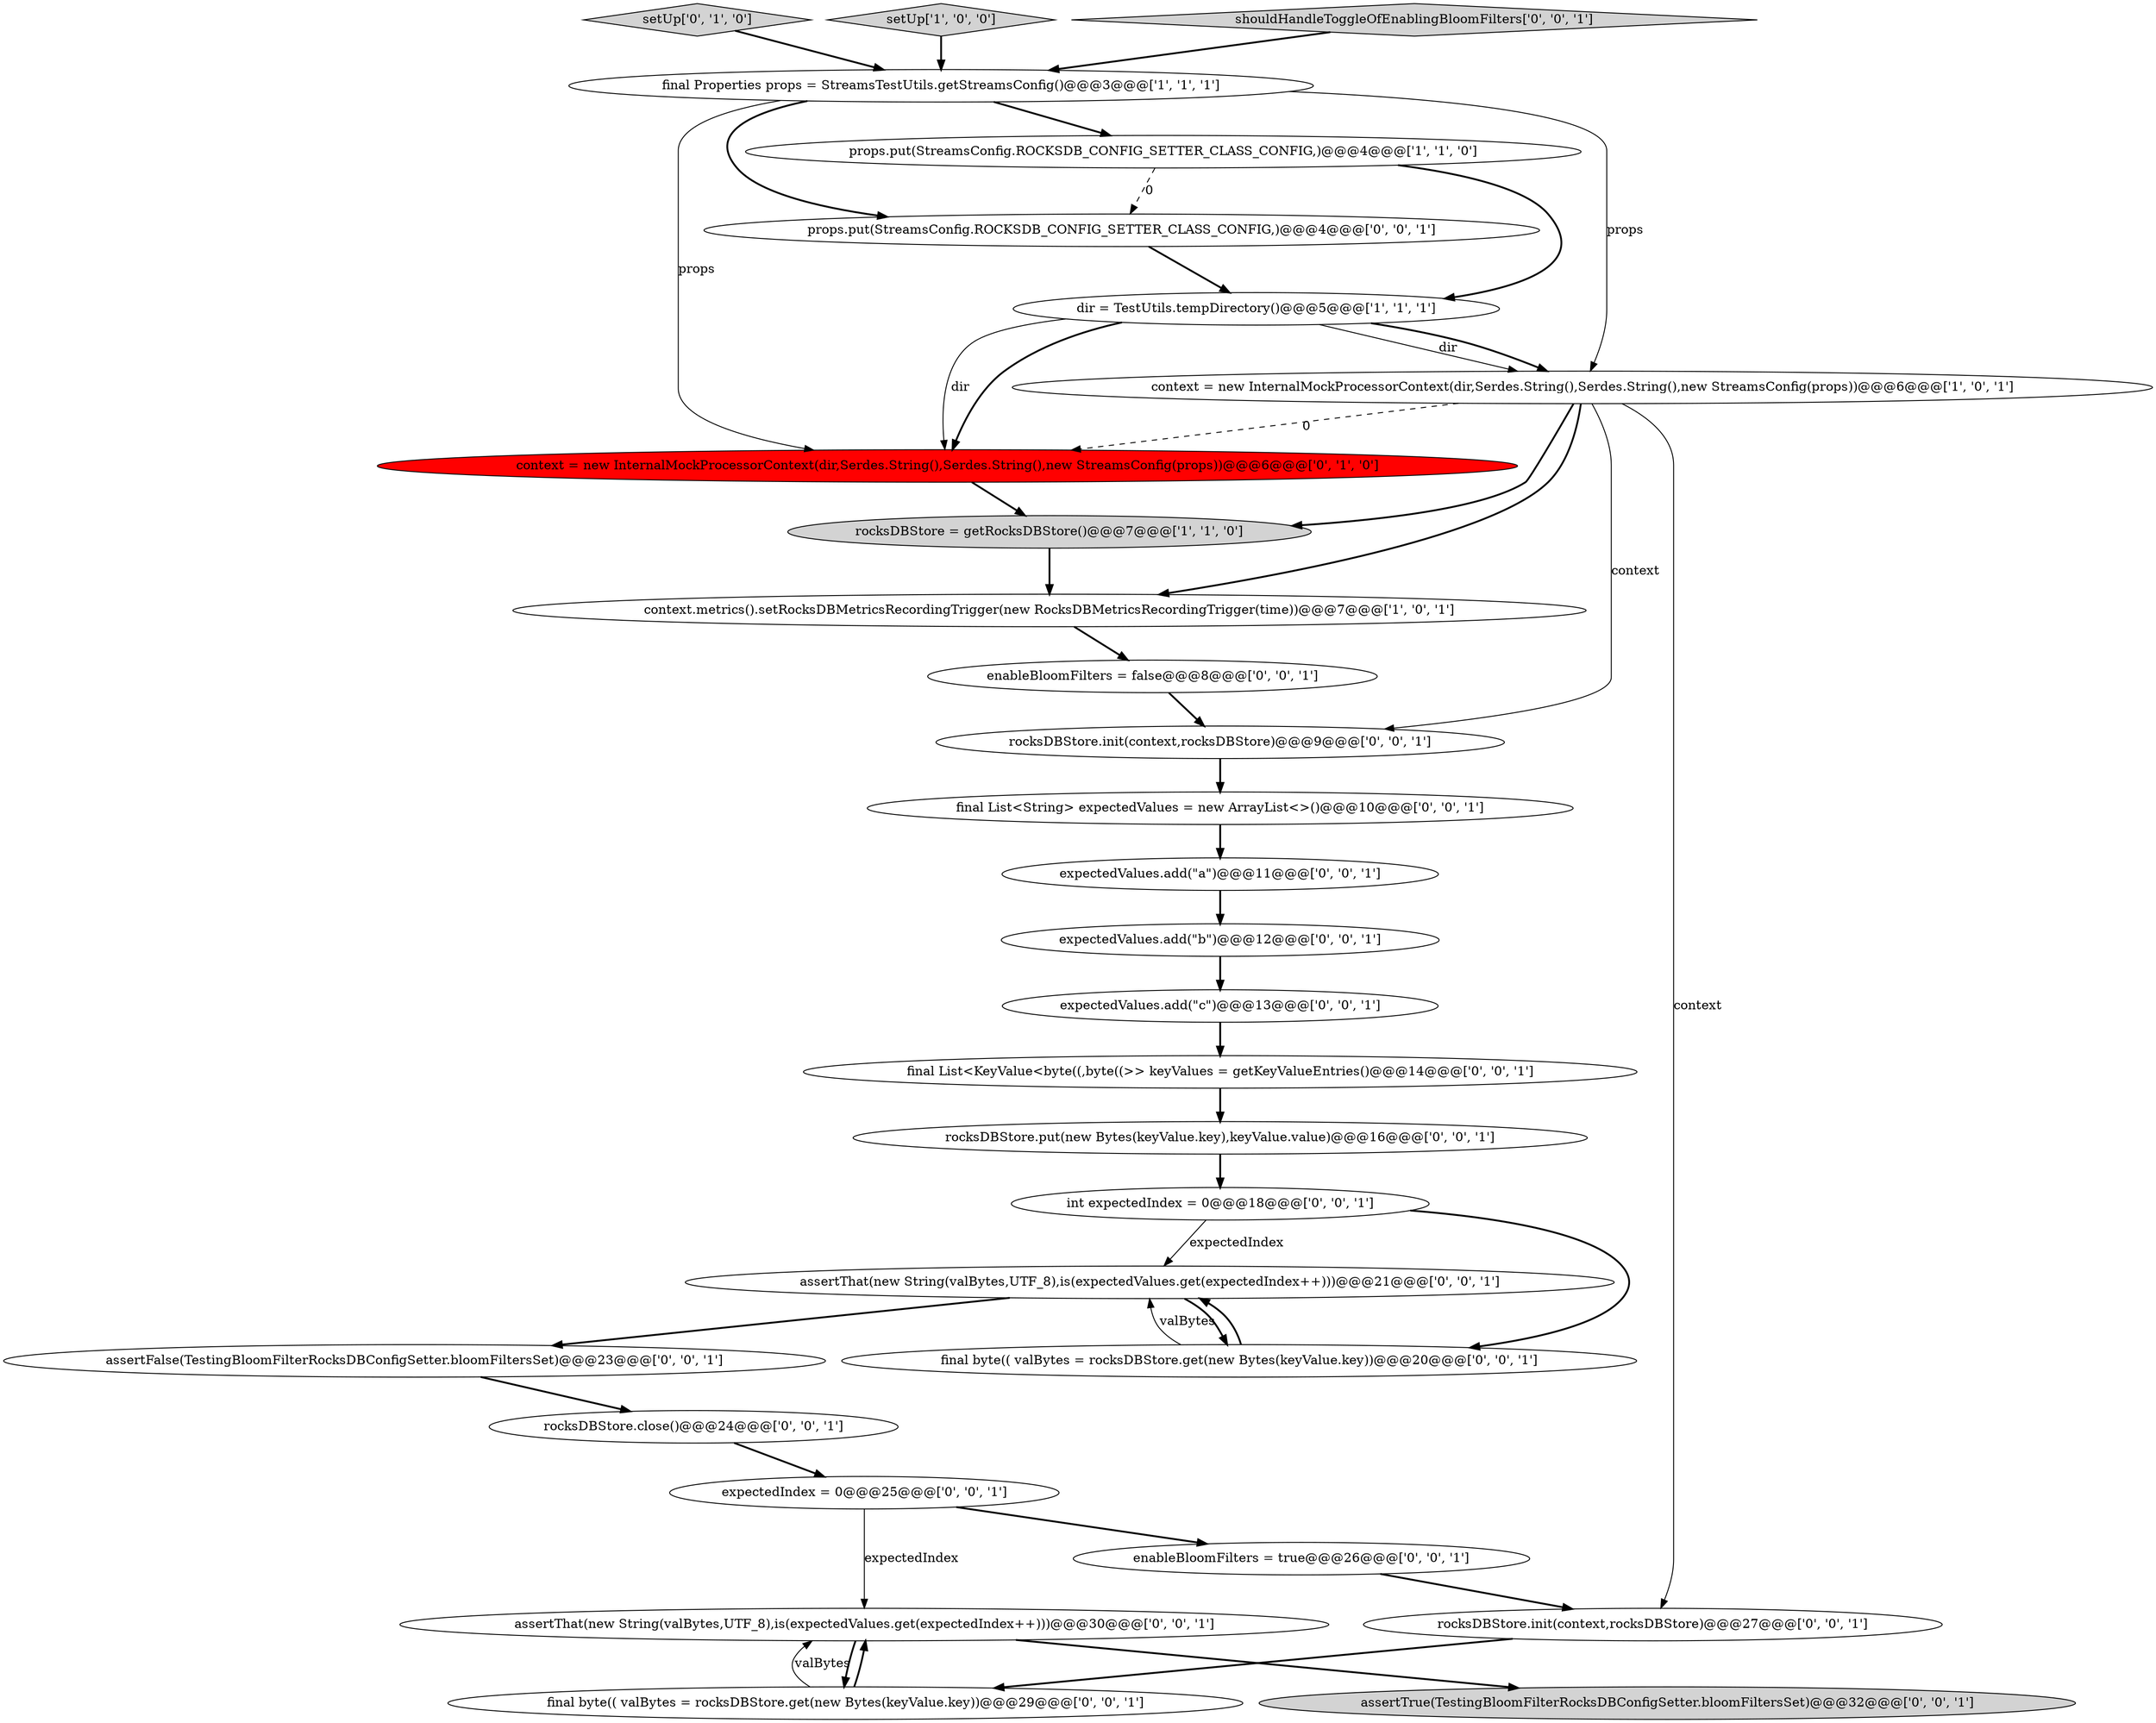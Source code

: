 digraph {
11 [style = filled, label = "final List<String> expectedValues = new ArrayList<>()@@@10@@@['0', '0', '1']", fillcolor = white, shape = ellipse image = "AAA0AAABBB3BBB"];
24 [style = filled, label = "int expectedIndex = 0@@@18@@@['0', '0', '1']", fillcolor = white, shape = ellipse image = "AAA0AAABBB3BBB"];
9 [style = filled, label = "props.put(StreamsConfig.ROCKSDB_CONFIG_SETTER_CLASS_CONFIG,)@@@4@@@['0', '0', '1']", fillcolor = white, shape = ellipse image = "AAA0AAABBB3BBB"];
18 [style = filled, label = "enableBloomFilters = false@@@8@@@['0', '0', '1']", fillcolor = white, shape = ellipse image = "AAA0AAABBB3BBB"];
19 [style = filled, label = "rocksDBStore.close()@@@24@@@['0', '0', '1']", fillcolor = white, shape = ellipse image = "AAA0AAABBB3BBB"];
16 [style = filled, label = "assertThat(new String(valBytes,UTF_8),is(expectedValues.get(expectedIndex++)))@@@30@@@['0', '0', '1']", fillcolor = white, shape = ellipse image = "AAA0AAABBB3BBB"];
23 [style = filled, label = "final byte(( valBytes = rocksDBStore.get(new Bytes(keyValue.key))@@@29@@@['0', '0', '1']", fillcolor = white, shape = ellipse image = "AAA0AAABBB3BBB"];
27 [style = filled, label = "expectedValues.add(\"a\")@@@11@@@['0', '0', '1']", fillcolor = white, shape = ellipse image = "AAA0AAABBB3BBB"];
12 [style = filled, label = "rocksDBStore.put(new Bytes(keyValue.key),keyValue.value)@@@16@@@['0', '0', '1']", fillcolor = white, shape = ellipse image = "AAA0AAABBB3BBB"];
14 [style = filled, label = "rocksDBStore.init(context,rocksDBStore)@@@27@@@['0', '0', '1']", fillcolor = white, shape = ellipse image = "AAA0AAABBB3BBB"];
13 [style = filled, label = "expectedValues.add(\"c\")@@@13@@@['0', '0', '1']", fillcolor = white, shape = ellipse image = "AAA0AAABBB3BBB"];
21 [style = filled, label = "assertFalse(TestingBloomFilterRocksDBConfigSetter.bloomFiltersSet)@@@23@@@['0', '0', '1']", fillcolor = white, shape = ellipse image = "AAA0AAABBB3BBB"];
10 [style = filled, label = "expectedValues.add(\"b\")@@@12@@@['0', '0', '1']", fillcolor = white, shape = ellipse image = "AAA0AAABBB3BBB"];
5 [style = filled, label = "dir = TestUtils.tempDirectory()@@@5@@@['1', '1', '1']", fillcolor = white, shape = ellipse image = "AAA0AAABBB1BBB"];
1 [style = filled, label = "final Properties props = StreamsTestUtils.getStreamsConfig()@@@3@@@['1', '1', '1']", fillcolor = white, shape = ellipse image = "AAA0AAABBB1BBB"];
29 [style = filled, label = "expectedIndex = 0@@@25@@@['0', '0', '1']", fillcolor = white, shape = ellipse image = "AAA0AAABBB3BBB"];
2 [style = filled, label = "props.put(StreamsConfig.ROCKSDB_CONFIG_SETTER_CLASS_CONFIG,)@@@4@@@['1', '1', '0']", fillcolor = white, shape = ellipse image = "AAA0AAABBB1BBB"];
4 [style = filled, label = "context.metrics().setRocksDBMetricsRecordingTrigger(new RocksDBMetricsRecordingTrigger(time))@@@7@@@['1', '0', '1']", fillcolor = white, shape = ellipse image = "AAA0AAABBB1BBB"];
6 [style = filled, label = "rocksDBStore = getRocksDBStore()@@@7@@@['1', '1', '0']", fillcolor = lightgray, shape = ellipse image = "AAA0AAABBB1BBB"];
8 [style = filled, label = "setUp['0', '1', '0']", fillcolor = lightgray, shape = diamond image = "AAA0AAABBB2BBB"];
7 [style = filled, label = "context = new InternalMockProcessorContext(dir,Serdes.String(),Serdes.String(),new StreamsConfig(props))@@@6@@@['0', '1', '0']", fillcolor = red, shape = ellipse image = "AAA1AAABBB2BBB"];
28 [style = filled, label = "assertTrue(TestingBloomFilterRocksDBConfigSetter.bloomFiltersSet)@@@32@@@['0', '0', '1']", fillcolor = lightgray, shape = ellipse image = "AAA0AAABBB3BBB"];
22 [style = filled, label = "enableBloomFilters = true@@@26@@@['0', '0', '1']", fillcolor = white, shape = ellipse image = "AAA0AAABBB3BBB"];
3 [style = filled, label = "setUp['1', '0', '0']", fillcolor = lightgray, shape = diamond image = "AAA0AAABBB1BBB"];
25 [style = filled, label = "assertThat(new String(valBytes,UTF_8),is(expectedValues.get(expectedIndex++)))@@@21@@@['0', '0', '1']", fillcolor = white, shape = ellipse image = "AAA0AAABBB3BBB"];
0 [style = filled, label = "context = new InternalMockProcessorContext(dir,Serdes.String(),Serdes.String(),new StreamsConfig(props))@@@6@@@['1', '0', '1']", fillcolor = white, shape = ellipse image = "AAA0AAABBB1BBB"];
26 [style = filled, label = "final byte(( valBytes = rocksDBStore.get(new Bytes(keyValue.key))@@@20@@@['0', '0', '1']", fillcolor = white, shape = ellipse image = "AAA0AAABBB3BBB"];
20 [style = filled, label = "final List<KeyValue<byte((,byte((>> keyValues = getKeyValueEntries()@@@14@@@['0', '0', '1']", fillcolor = white, shape = ellipse image = "AAA0AAABBB3BBB"];
17 [style = filled, label = "shouldHandleToggleOfEnablingBloomFilters['0', '0', '1']", fillcolor = lightgray, shape = diamond image = "AAA0AAABBB3BBB"];
15 [style = filled, label = "rocksDBStore.init(context,rocksDBStore)@@@9@@@['0', '0', '1']", fillcolor = white, shape = ellipse image = "AAA0AAABBB3BBB"];
23->16 [style = bold, label=""];
17->1 [style = bold, label=""];
3->1 [style = bold, label=""];
21->19 [style = bold, label=""];
0->14 [style = solid, label="context"];
0->6 [style = bold, label=""];
24->25 [style = solid, label="expectedIndex"];
19->29 [style = bold, label=""];
0->15 [style = solid, label="context"];
26->25 [style = bold, label=""];
18->15 [style = bold, label=""];
4->18 [style = bold, label=""];
16->23 [style = bold, label=""];
12->24 [style = bold, label=""];
1->9 [style = bold, label=""];
23->16 [style = solid, label="valBytes"];
1->7 [style = solid, label="props"];
8->1 [style = bold, label=""];
5->0 [style = solid, label="dir"];
6->4 [style = bold, label=""];
24->26 [style = bold, label=""];
5->7 [style = solid, label="dir"];
26->25 [style = solid, label="valBytes"];
15->11 [style = bold, label=""];
14->23 [style = bold, label=""];
5->0 [style = bold, label=""];
10->13 [style = bold, label=""];
16->28 [style = bold, label=""];
0->4 [style = bold, label=""];
2->9 [style = dashed, label="0"];
27->10 [style = bold, label=""];
7->6 [style = bold, label=""];
20->12 [style = bold, label=""];
25->26 [style = bold, label=""];
9->5 [style = bold, label=""];
5->7 [style = bold, label=""];
1->2 [style = bold, label=""];
29->22 [style = bold, label=""];
22->14 [style = bold, label=""];
0->7 [style = dashed, label="0"];
1->0 [style = solid, label="props"];
29->16 [style = solid, label="expectedIndex"];
25->21 [style = bold, label=""];
2->5 [style = bold, label=""];
11->27 [style = bold, label=""];
13->20 [style = bold, label=""];
}
